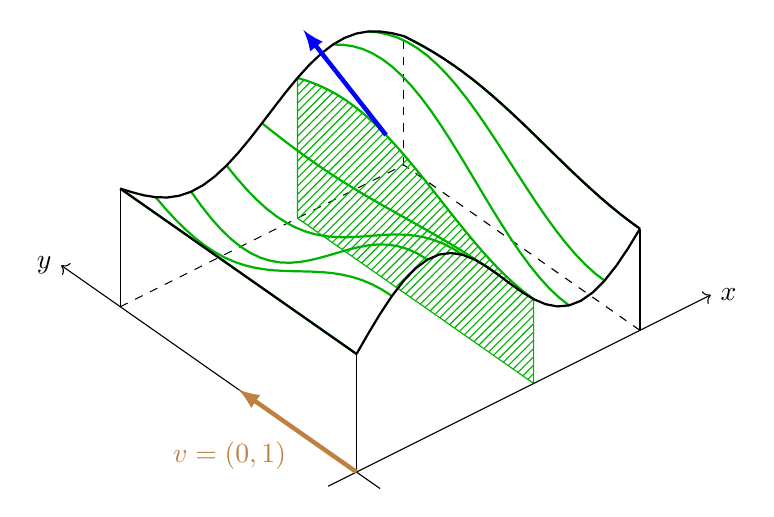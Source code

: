 \begin{tikzpicture}[scale=1.5,x={(1.2cm,0.6cm)},y={(-1cm,0.7cm)},z={(0cm,0.5cm)}]

    \draw (0,0,0) --+ (0,0,2);
    \draw (0,2,0) --+ (0,0,2);
    \draw (2,0,0) --+ (0,0,1.72);
    \draw[dashed] (2,2,0) --+ (0,0,2.18);
    \draw[dashed] (2,0,0) --+ (0,2,0);
    \draw[dashed] (0,2,0) --+ (2,0,0);  
       
   % \filldraw[color=myred,pattern=north east lines,pattern color=myred] (0,1,0) -- plot[domain=0:2] (\x,1,{2+sin(3*\x r)*cos(2*1 r))}) -- (2,1,0) -- cycle;  
 
 %   \filldraw[color=myred,pattern=vertical lines,pattern color=myred] (0,0,0) -- plot[domain=0:2] (\x,0,{2+sin(3*\x r)*cos(2*0 r))}) -- (2,0,0) -- cycle; 

   \def\k{1.25}

    \filldraw[color=green!70!black,pattern=north east lines,pattern color=green!70!black] (\k,0,0) -- plot[domain=0:2] (\k,\x,{2+sin(3*\k r)*cos(2*\x r))}) -- (\k,2,0) -- cycle; 

    
\foreach \k in {0,0.25,...,2}{    
    \draw[domain=0:2,thick,green!70!black] plot (\k,\x,{2+sin(3*\k r)*cos(2*\x r))}); 
   
   };    

  	
    \draw[domain=0:2,thick] plot (\x,0,{2+sin(3*\x r)*cos(2*0 r))}); 
    \draw[domain=0:2,thick] plot (\x,2,{2+sin(3*\x r)*cos(2*2 r))}); 
    \draw[domain=0:2,thick] plot (0,\x,{2+sin(3*0 r)*cos(2*\x r))}); 
    \draw[domain=0:2,thick] plot (2,\x,{2+sin(3*2 r)*cos(2*\x r))});
   
    
    \draw[->] (-0.2,0,0) -- (2.5,0,0) node[right] {$x$};
	\draw[->] (0,-0.2,0) -- (0,2.5,0) node[left] {$y$};

% 	\draw (0,0,0) --+ (0,-0.1,0) node[below right] {$\alpha$};
% 	\draw (2,0,0) --+ (0,-0.1,0) node[below right] {$\beta$};
% 	\draw (0,0,0) --+ (-0.1,0,0) node[below left] {$a$};
% 	\draw (0,2,0) --+ (-0.1,0,0) node[below left] {$b$};	
    

    \def\x{1.25}
    \def\k{1.25}
    \draw[->,>=latex,ultra thick,blue] (\x,\k,{2+sin(3*\x r)*cos(2*\k r))})--++(0,0.7,0.8);
   
 \draw[->,>=latex,ultra thick,brown] (0,0,0)--++(0,1,0) node[midway,below left]{$v=(0,1)$};
  
\end{tikzpicture}
